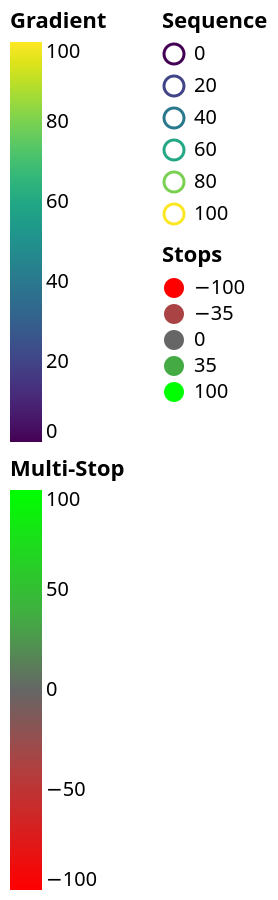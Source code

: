 {
  "$schema": "https://vega.github.io/schema/vega/v3.0.json",
  "width": 0,
  "height": 0,
  "padding": 5,

  "scales": [
    {
      "name": "sequence",
      "type": "sequential",
      "range": {"scheme": "viridis"},
      "domain": [0, 100]
    },
    {
      "name": "stops",
      "type": "linear",
      "range": ["#f00", "#a44", "#666", "#4a4", "#0f0"],
      "domain": [-100, -35, 0, 35, 100]
    }
  ],

  "legends": [
    {
      "type": "gradient",
      "fill": "sequence",
      "orient": "left",
      "title": "Gradient",
      "offset": 0
    },
    {
      "type": "gradient",
      "stroke": "stops",
      "orient": "left",
      "title": "Multi-Stop",
      "offset": 0
    },
    {
      "type": "symbol",
      "stroke": "sequence",
      "orient": "right",
      "title": "Sequence",
      "encode": {
        "symbols": {
          "interactive": true,
          "update": {"fill": {"value": "transparent"}},
          "hover": {"fill": {"value": "#ccc"}}
        },
        "labels": {
          "interactive": true,
          "update": {"fill": {"value": "#000"}, "fontWeight": {"value": null}},
          "hover": {"fill": {"value": "firebrick"}, "fontWeight": {"value": "bold"}}
        }
      }
    },
    {
      "type": "symbol",
      "fill": "stops",
      "orient": "right",
      "title": "Stops",
      "values": [-100, -35, 0, 35, 100]
    }
  ]
}